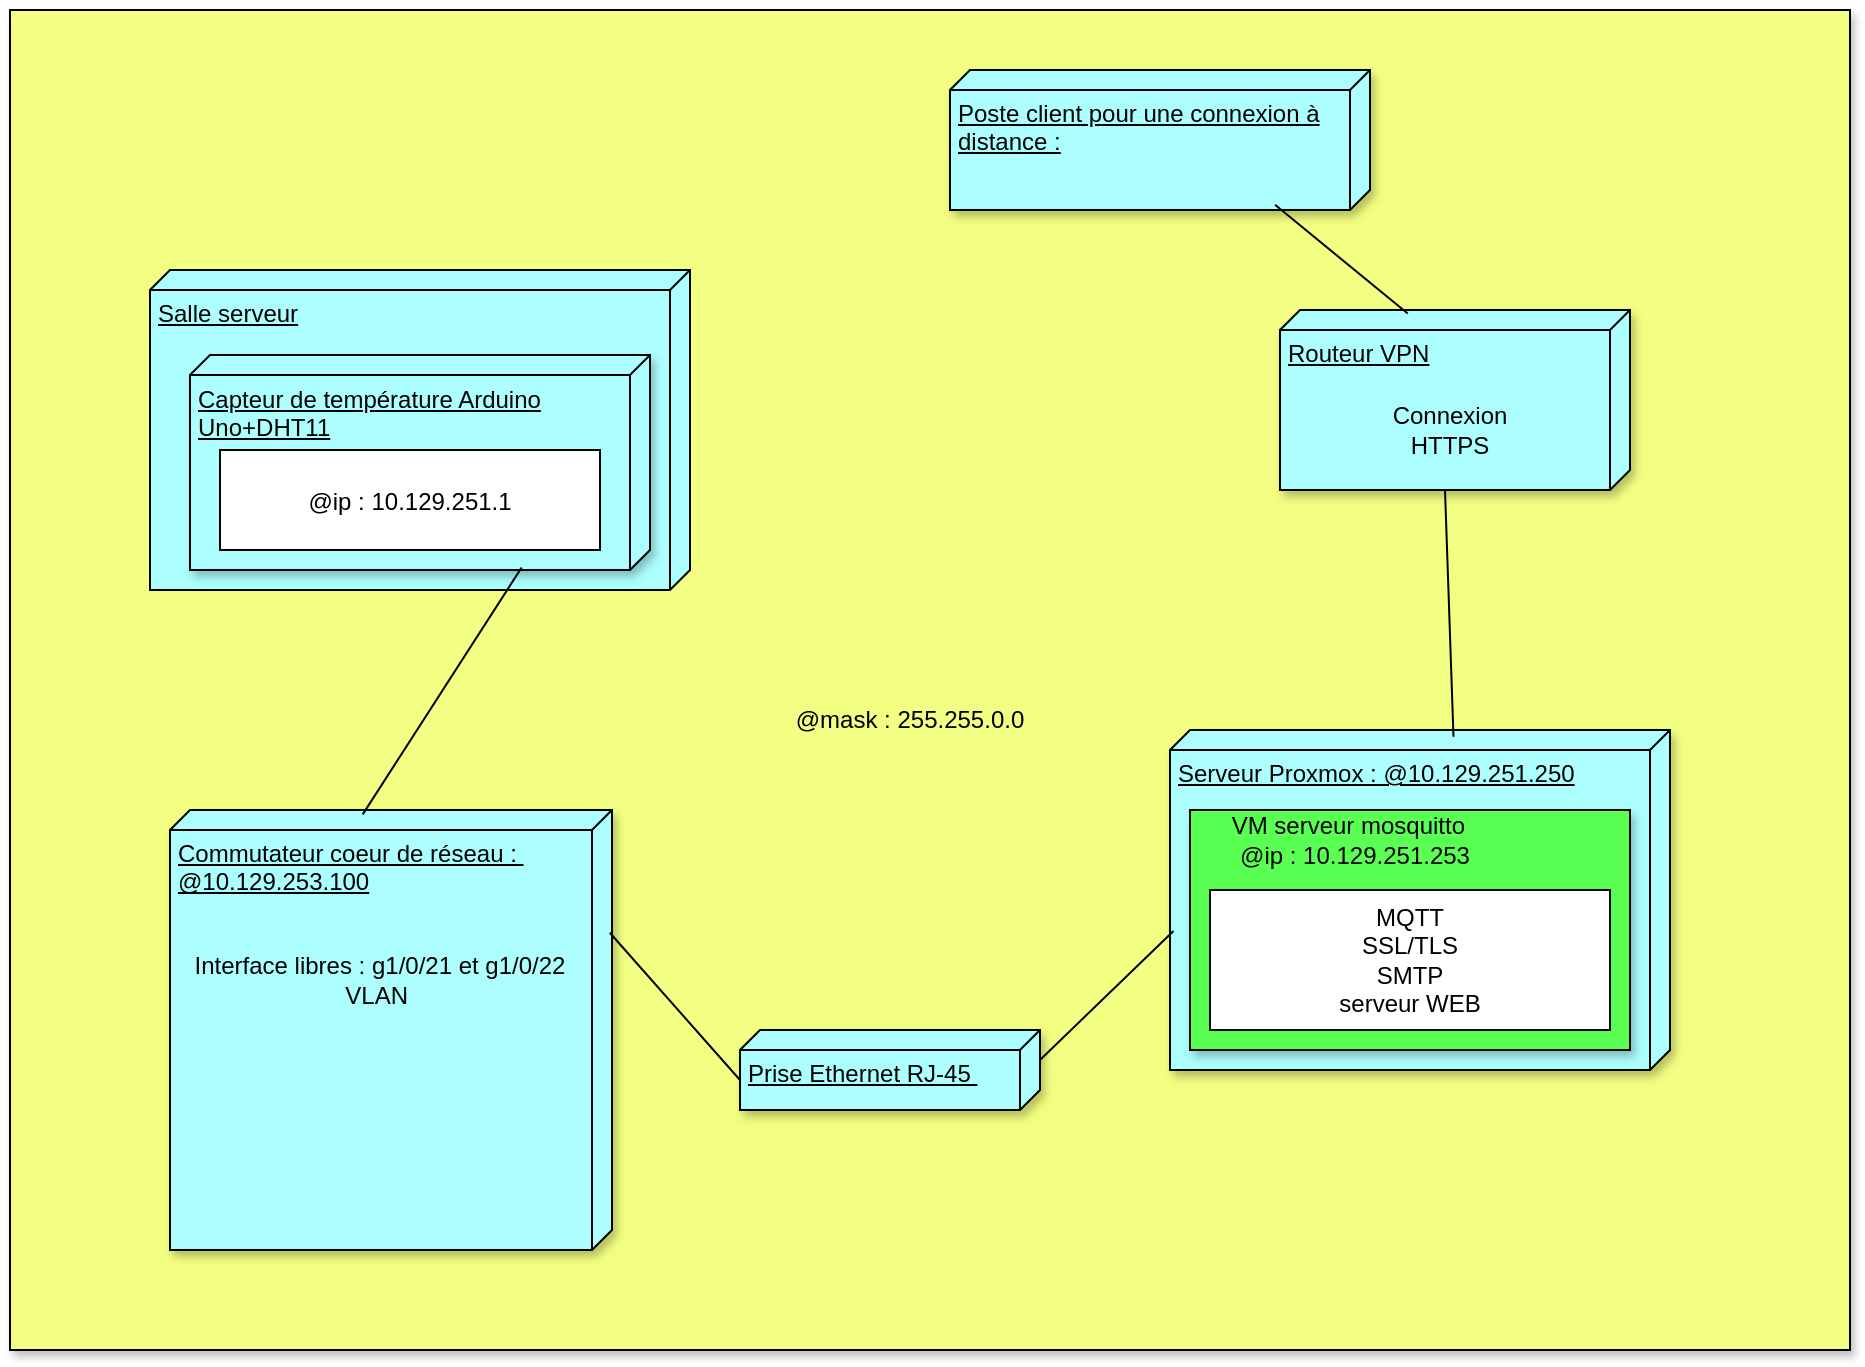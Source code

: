 <mxfile version="24.7.5">
  <diagram name="Page-1" id="7XKxVskrSYzWij41y6TY">
    <mxGraphModel dx="2117" dy="1886" grid="1" gridSize="10" guides="1" tooltips="1" connect="1" arrows="1" fold="1" page="1" pageScale="1" pageWidth="827" pageHeight="1169" math="0" shadow="0">
      <root>
        <mxCell id="0" />
        <mxCell id="1" parent="0" />
        <mxCell id="0kDpFokZi4Miojhcq2RK-10" value="" style="rounded=0;whiteSpace=wrap;html=1;shadow=1;fillColor=#F3FF82;" parent="1" vertex="1">
          <mxGeometry x="-150" y="-30" width="920" height="670" as="geometry" />
        </mxCell>
        <mxCell id="MKUeGoC9YpBnFswQGjM0-2" value="Routeur VPN" style="verticalAlign=top;align=left;spacingTop=8;spacingLeft=2;spacingRight=12;shape=cube;size=10;direction=south;fontStyle=4;html=1;whiteSpace=wrap;shadow=1;fillColor=#ADFFFF;" vertex="1" parent="1">
          <mxGeometry x="485" y="120" width="175" height="90" as="geometry" />
        </mxCell>
        <mxCell id="V2J-SGUirkFo1w58Hbav-22" value="&lt;span style=&quot;text-align: center;&quot;&gt;Salle serveur&lt;/span&gt;" style="verticalAlign=top;align=left;spacingTop=8;spacingLeft=2;spacingRight=12;shape=cube;size=10;direction=south;fontStyle=4;html=1;whiteSpace=wrap;strokeColor=default;fontFamily=Helvetica;fontSize=12;fontColor=default;fillColor=#ADFFFF;" parent="1" vertex="1">
          <mxGeometry x="-80" y="100" width="270" height="160" as="geometry" />
        </mxCell>
        <mxCell id="0kDpFokZi4Miojhcq2RK-1" value="Serveur Proxmox : @10.129.251.250" style="verticalAlign=top;align=left;spacingTop=8;spacingLeft=2;spacingRight=12;shape=cube;size=10;direction=south;fontStyle=4;html=1;whiteSpace=wrap;shadow=1;fillColor=#ADFFFF;" parent="1" vertex="1">
          <mxGeometry x="430" y="330" width="250" height="170" as="geometry" />
        </mxCell>
        <mxCell id="0kDpFokZi4Miojhcq2RK-3" value="" style="rounded=0;whiteSpace=wrap;html=1;shadow=1;fillColor=#5AFF54;" parent="1" vertex="1">
          <mxGeometry x="440" y="370" width="220" height="120" as="geometry" />
        </mxCell>
        <mxCell id="0kDpFokZi4Miojhcq2RK-5" value="Capteur de température Arduino Uno+DHT11" style="verticalAlign=top;align=left;spacingTop=8;spacingLeft=2;spacingRight=12;shape=cube;size=10;direction=south;fontStyle=4;html=1;whiteSpace=wrap;shadow=1;fillColor=#ADFFFF;" parent="1" vertex="1">
          <mxGeometry x="-60" y="142.5" width="230" height="107.5" as="geometry" />
        </mxCell>
        <mxCell id="0kDpFokZi4Miojhcq2RK-6" value="" style="rounded=0;whiteSpace=wrap;html=1;" parent="1" vertex="1">
          <mxGeometry x="-45" y="190" width="190" height="50" as="geometry" />
        </mxCell>
        <mxCell id="0kDpFokZi4Miojhcq2RK-7" value="Commutateur coeur de réseau :&amp;nbsp;&lt;div&gt;@10.129.253.100&lt;/div&gt;" style="verticalAlign=top;align=left;spacingTop=8;spacingLeft=2;spacingRight=12;shape=cube;size=10;direction=south;fontStyle=4;html=1;whiteSpace=wrap;shadow=1;fillColor=#ADFFFF;" parent="1" vertex="1">
          <mxGeometry x="-70" y="370" width="221" height="220" as="geometry" />
        </mxCell>
        <mxCell id="0kDpFokZi4Miojhcq2RK-9" value="Interface libres : g1/0/21 et g1/0/22&lt;div&gt;VLAN&amp;nbsp;&lt;/div&gt;" style="text;html=1;align=center;verticalAlign=middle;whiteSpace=wrap;rounded=0;" parent="1" vertex="1">
          <mxGeometry x="-60" y="435" width="190" height="40" as="geometry" />
        </mxCell>
        <mxCell id="0kDpFokZi4Miojhcq2RK-11" value="@mask : 255.255.0.0" style="text;html=1;align=center;verticalAlign=middle;whiteSpace=wrap;rounded=0;" parent="1" vertex="1">
          <mxGeometry x="235" y="310" width="130" height="30" as="geometry" />
        </mxCell>
        <mxCell id="0kDpFokZi4Miojhcq2RK-12" value="VM serveur mosquitto&amp;nbsp;&amp;nbsp;&lt;div&gt;@ip : 10.129.251.253&lt;/div&gt;" style="text;html=1;align=center;verticalAlign=middle;whiteSpace=wrap;rounded=0;" parent="1" vertex="1">
          <mxGeometry x="440" y="370" width="165" height="30" as="geometry" />
        </mxCell>
        <mxCell id="0kDpFokZi4Miojhcq2RK-14" value="@ip : 10.129.251.1&lt;div&gt;&lt;br&gt;&lt;div&gt;&lt;br&gt;&lt;/div&gt;&lt;/div&gt;" style="text;html=1;align=center;verticalAlign=middle;whiteSpace=wrap;rounded=0;shadow=1;" parent="1" vertex="1">
          <mxGeometry x="-45" y="200" width="190" height="60" as="geometry" />
        </mxCell>
        <mxCell id="0kDpFokZi4Miojhcq2RK-15" value="" style="rounded=0;whiteSpace=wrap;html=1;" parent="1" vertex="1">
          <mxGeometry x="450" y="410" width="200" height="70" as="geometry" />
        </mxCell>
        <mxCell id="0kDpFokZi4Miojhcq2RK-16" value="" style="endArrow=none;html=1;rounded=0;exitX=0.988;exitY=0.279;exitDx=0;exitDy=0;exitPerimeter=0;entryX=0.01;entryY=0.564;entryDx=0;entryDy=0;entryPerimeter=0;" parent="1" source="0kDpFokZi4Miojhcq2RK-5" target="0kDpFokZi4Miojhcq2RK-7" edge="1">
          <mxGeometry width="50" height="50" relative="1" as="geometry">
            <mxPoint x="390" y="320" as="sourcePoint" />
            <mxPoint x="440" y="270" as="targetPoint" />
          </mxGeometry>
        </mxCell>
        <mxCell id="V2J-SGUirkFo1w58Hbav-1" value="MQTT&lt;div&gt;SSL/TLS&lt;/div&gt;&lt;div&gt;SMTP&lt;/div&gt;&lt;div&gt;serveur WEB&lt;/div&gt;" style="text;html=1;align=center;verticalAlign=middle;whiteSpace=wrap;rounded=0;shadow=1;" parent="1" vertex="1">
          <mxGeometry x="450" y="415" width="200" height="60" as="geometry" />
        </mxCell>
        <mxCell id="V2J-SGUirkFo1w58Hbav-5" value="Prise Ethernet RJ-45&amp;nbsp;" style="verticalAlign=top;align=left;spacingTop=8;spacingLeft=2;spacingRight=12;shape=cube;size=10;direction=south;fontStyle=4;html=1;whiteSpace=wrap;shadow=1;fillColor=#ADFFFF;" parent="1" vertex="1">
          <mxGeometry x="215" y="480" width="150" height="40" as="geometry" />
        </mxCell>
        <mxCell id="V2J-SGUirkFo1w58Hbav-7" value="" style="endArrow=none;html=1;rounded=0;exitX=0.279;exitY=0.005;exitDx=0;exitDy=0;exitPerimeter=0;entryX=0;entryY=0;entryDx=25;entryDy=150;entryPerimeter=0;" parent="1" source="0kDpFokZi4Miojhcq2RK-7" target="V2J-SGUirkFo1w58Hbav-5" edge="1">
          <mxGeometry width="50" height="50" relative="1" as="geometry">
            <mxPoint x="316" y="282" as="sourcePoint" />
            <mxPoint x="416" y="462" as="targetPoint" />
          </mxGeometry>
        </mxCell>
        <mxCell id="V2J-SGUirkFo1w58Hbav-11" style="edgeStyle=orthogonalEdgeStyle;rounded=0;orthogonalLoop=1;jettySize=auto;html=1;exitX=0.5;exitY=1;exitDx=0;exitDy=0;" parent="1" edge="1">
          <mxGeometry relative="1" as="geometry">
            <mxPoint x="630" y="280" as="sourcePoint" />
            <mxPoint x="630" y="280" as="targetPoint" />
          </mxGeometry>
        </mxCell>
        <mxCell id="V2J-SGUirkFo1w58Hbav-15" value="Poste client pour une connexion à distance :" style="verticalAlign=top;align=left;spacingTop=8;spacingLeft=2;spacingRight=12;shape=cube;size=10;direction=south;fontStyle=4;html=1;whiteSpace=wrap;shadow=1;fillColor=#ADFFFF;" parent="1" vertex="1">
          <mxGeometry x="320" width="210" height="70" as="geometry" />
        </mxCell>
        <mxCell id="V2J-SGUirkFo1w58Hbav-16" value="" style="endArrow=none;html=1;rounded=0;exitX=0.963;exitY=0.226;exitDx=0;exitDy=0;exitPerimeter=0;entryX=0.02;entryY=0.635;entryDx=0;entryDy=0;entryPerimeter=0;" parent="1" source="V2J-SGUirkFo1w58Hbav-15" target="MKUeGoC9YpBnFswQGjM0-2" edge="1">
          <mxGeometry width="50" height="50" relative="1" as="geometry">
            <mxPoint x="116" y="259" as="sourcePoint" />
            <mxPoint x="36" y="382" as="targetPoint" />
          </mxGeometry>
        </mxCell>
        <mxCell id="V2J-SGUirkFo1w58Hbav-18" value="Connexion HTTPS" style="text;html=1;align=center;verticalAlign=middle;whiteSpace=wrap;rounded=0;" parent="1" vertex="1">
          <mxGeometry x="540" y="165" width="60" height="30" as="geometry" />
        </mxCell>
        <mxCell id="V2J-SGUirkFo1w58Hbav-20" value="" style="endArrow=none;html=1;rounded=0;exitX=0;exitY=0;exitDx=15;exitDy=0;entryX=0.591;entryY=0.993;entryDx=0;entryDy=0;entryPerimeter=0;exitPerimeter=0;" parent="1" source="V2J-SGUirkFo1w58Hbav-5" target="0kDpFokZi4Miojhcq2RK-1" edge="1">
          <mxGeometry width="50" height="50" relative="1" as="geometry">
            <mxPoint x="475" y="270" as="sourcePoint" />
            <mxPoint x="570" y="340" as="targetPoint" />
          </mxGeometry>
        </mxCell>
        <mxCell id="MKUeGoC9YpBnFswQGjM0-5" value="" style="endArrow=none;html=1;rounded=0;exitX=0;exitY=0;exitDx=90;exitDy=92.5;exitPerimeter=0;entryX=0.02;entryY=0.433;entryDx=0;entryDy=0;entryPerimeter=0;" edge="1" parent="1" source="MKUeGoC9YpBnFswQGjM0-2" target="0kDpFokZi4Miojhcq2RK-1">
          <mxGeometry width="50" height="50" relative="1" as="geometry">
            <mxPoint x="493" y="77" as="sourcePoint" />
            <mxPoint x="559" y="132" as="targetPoint" />
          </mxGeometry>
        </mxCell>
      </root>
    </mxGraphModel>
  </diagram>
</mxfile>
